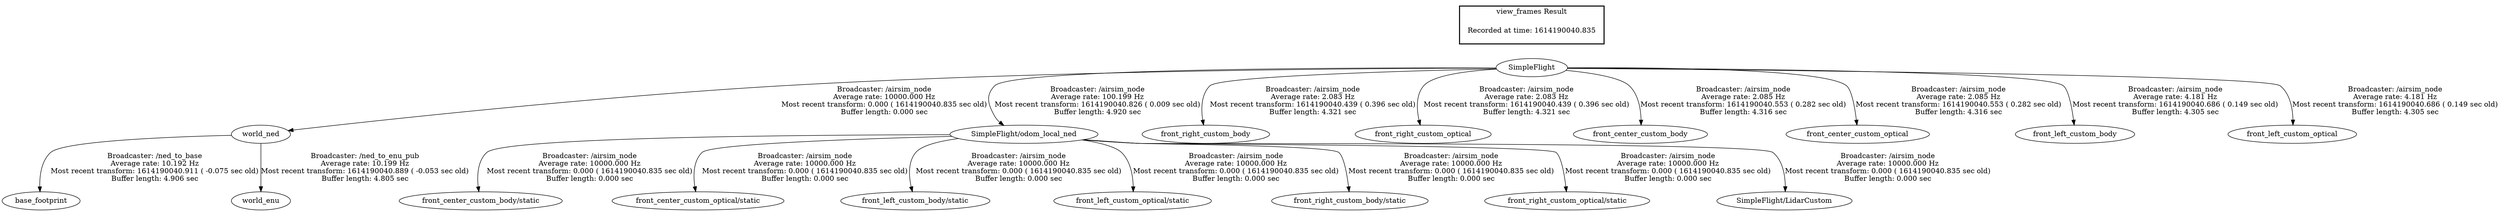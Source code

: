 digraph G {
"SimpleFlight" -> "world_ned"[label="Broadcaster: /airsim_node\nAverage rate: 10000.000 Hz\nMost recent transform: 0.000 ( 1614190040.835 sec old)\nBuffer length: 0.000 sec\n"];
"SimpleFlight/odom_local_ned" -> "front_center_custom_body/static"[label="Broadcaster: /airsim_node\nAverage rate: 10000.000 Hz\nMost recent transform: 0.000 ( 1614190040.835 sec old)\nBuffer length: 0.000 sec\n"];
"SimpleFlight" -> "SimpleFlight/odom_local_ned"[label="Broadcaster: /airsim_node\nAverage rate: 100.199 Hz\nMost recent transform: 1614190040.826 ( 0.009 sec old)\nBuffer length: 4.920 sec\n"];
"SimpleFlight/odom_local_ned" -> "front_center_custom_optical/static"[label="Broadcaster: /airsim_node\nAverage rate: 10000.000 Hz\nMost recent transform: 0.000 ( 1614190040.835 sec old)\nBuffer length: 0.000 sec\n"];
"SimpleFlight/odom_local_ned" -> "front_left_custom_body/static"[label="Broadcaster: /airsim_node\nAverage rate: 10000.000 Hz\nMost recent transform: 0.000 ( 1614190040.835 sec old)\nBuffer length: 0.000 sec\n"];
"SimpleFlight/odom_local_ned" -> "front_left_custom_optical/static"[label="Broadcaster: /airsim_node\nAverage rate: 10000.000 Hz\nMost recent transform: 0.000 ( 1614190040.835 sec old)\nBuffer length: 0.000 sec\n"];
"SimpleFlight/odom_local_ned" -> "front_right_custom_body/static"[label="Broadcaster: /airsim_node\nAverage rate: 10000.000 Hz\nMost recent transform: 0.000 ( 1614190040.835 sec old)\nBuffer length: 0.000 sec\n"];
"SimpleFlight/odom_local_ned" -> "front_right_custom_optical/static"[label="Broadcaster: /airsim_node\nAverage rate: 10000.000 Hz\nMost recent transform: 0.000 ( 1614190040.835 sec old)\nBuffer length: 0.000 sec\n"];
"SimpleFlight/odom_local_ned" -> "SimpleFlight/LidarCustom"[label="Broadcaster: /airsim_node\nAverage rate: 10000.000 Hz\nMost recent transform: 0.000 ( 1614190040.835 sec old)\nBuffer length: 0.000 sec\n"];
"world_ned" -> "base_footprint"[label="Broadcaster: /ned_to_base\nAverage rate: 10.192 Hz\nMost recent transform: 1614190040.911 ( -0.075 sec old)\nBuffer length: 4.906 sec\n"];
"world_ned" -> "world_enu"[label="Broadcaster: /ned_to_enu_pub\nAverage rate: 10.199 Hz\nMost recent transform: 1614190040.889 ( -0.053 sec old)\nBuffer length: 4.805 sec\n"];
"SimpleFlight" -> "front_right_custom_body"[label="Broadcaster: /airsim_node\nAverage rate: 2.083 Hz\nMost recent transform: 1614190040.439 ( 0.396 sec old)\nBuffer length: 4.321 sec\n"];
"SimpleFlight" -> "front_right_custom_optical"[label="Broadcaster: /airsim_node\nAverage rate: 2.083 Hz\nMost recent transform: 1614190040.439 ( 0.396 sec old)\nBuffer length: 4.321 sec\n"];
"SimpleFlight" -> "front_center_custom_body"[label="Broadcaster: /airsim_node\nAverage rate: 2.085 Hz\nMost recent transform: 1614190040.553 ( 0.282 sec old)\nBuffer length: 4.316 sec\n"];
"SimpleFlight" -> "front_center_custom_optical"[label="Broadcaster: /airsim_node\nAverage rate: 2.085 Hz\nMost recent transform: 1614190040.553 ( 0.282 sec old)\nBuffer length: 4.316 sec\n"];
"SimpleFlight" -> "front_left_custom_body"[label="Broadcaster: /airsim_node\nAverage rate: 4.181 Hz\nMost recent transform: 1614190040.686 ( 0.149 sec old)\nBuffer length: 4.305 sec\n"];
"SimpleFlight" -> "front_left_custom_optical"[label="Broadcaster: /airsim_node\nAverage rate: 4.181 Hz\nMost recent transform: 1614190040.686 ( 0.149 sec old)\nBuffer length: 4.305 sec\n"];
edge [style=invis];
 subgraph cluster_legend { style=bold; color=black; label ="view_frames Result";
"Recorded at time: 1614190040.835"[ shape=plaintext ] ;
 }->"SimpleFlight";
}